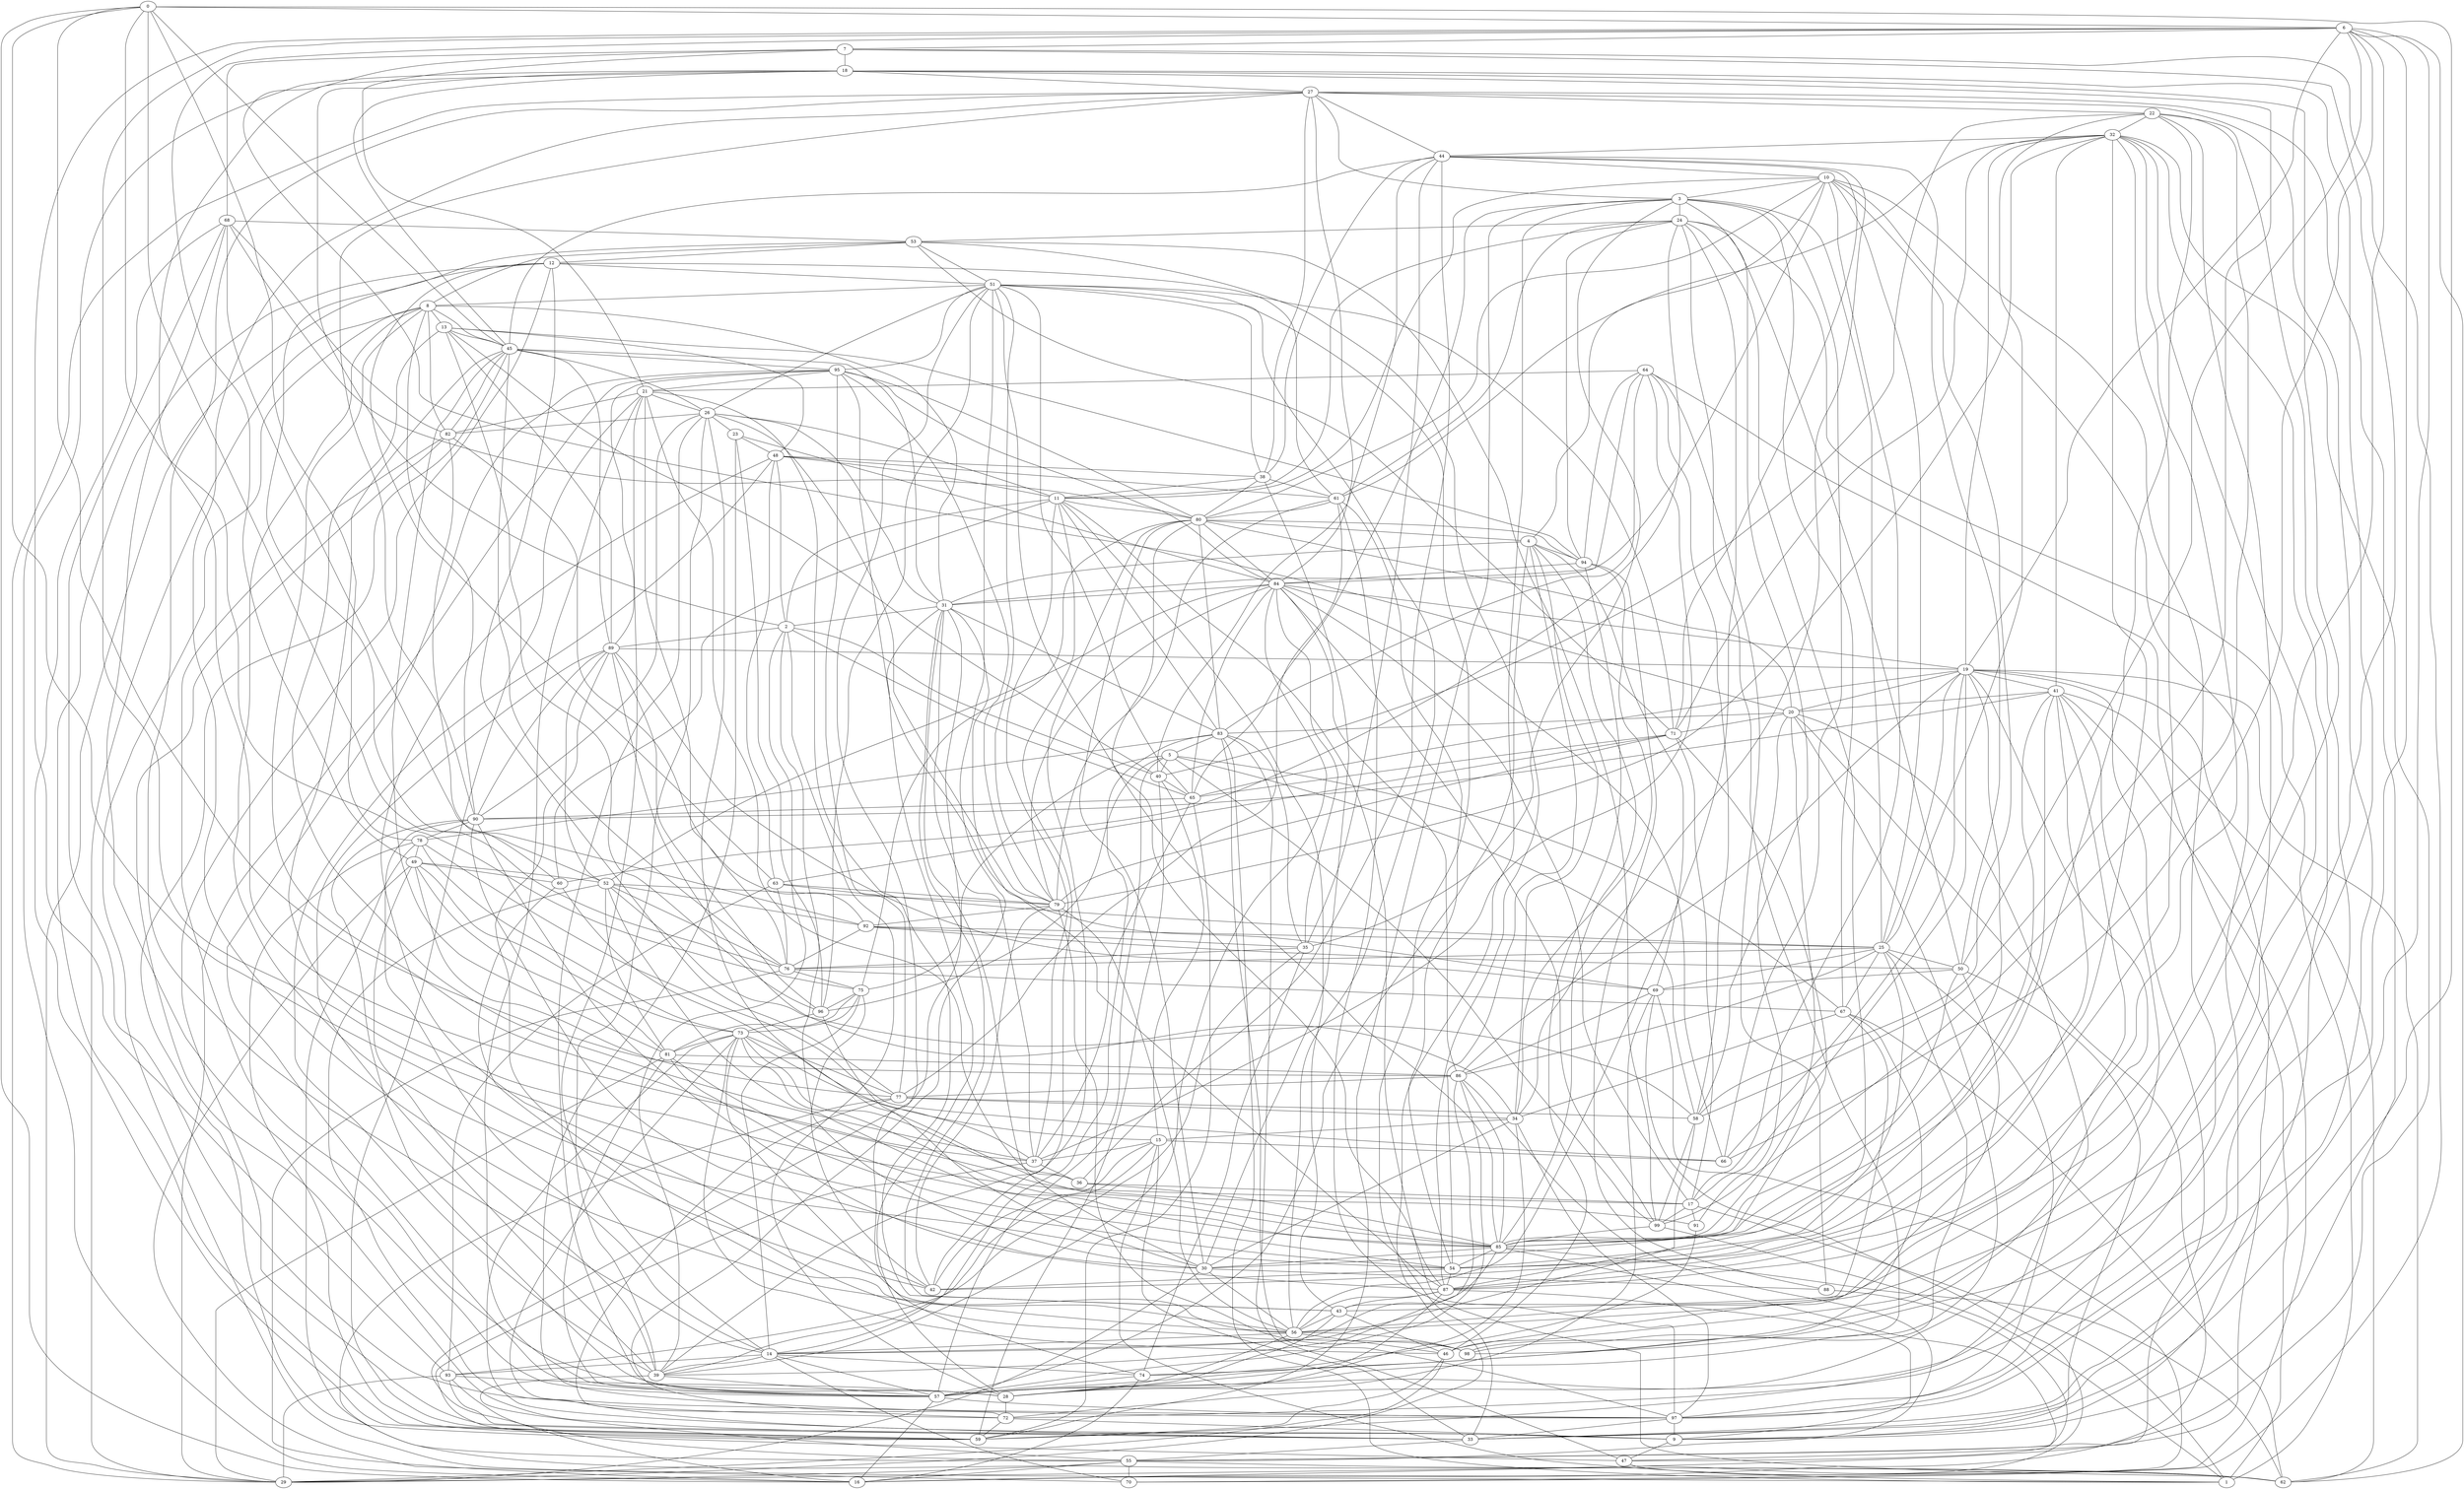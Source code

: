 graph {
0  [Label = "0 (0.00)"]
1  [Label = "1 (0.00)"]
2  [Label = "2 (0.00)"]
3  [Label = "3 (0.00)"]
4  [Label = "4 (0.00)"]
5  [Label = "5 (0.00)"]
6  [Label = "6 (0.00)"]
7  [Label = "7 (0.00)"]
8  [Label = "8 (0.00)"]
9  [Label = "9 (0.00)"]
10  [Label = "10 (0.00)"]
11  [Label = "11 (0.00)"]
12  [Label = "12 (0.00)"]
13  [Label = "13 (0.00)"]
14  [Label = "14 (0.00)"]
15  [Label = "15 (0.00)"]
16  [Label = "16 (0.00)"]
17  [Label = "17 (0.00)"]
18  [Label = "18 (0.00)"]
19  [Label = "19 (0.00)"]
20  [Label = "20 (0.00)"]
21  [Label = "21 (0.00)"]
22  [Label = "22 (0.00)"]
23  [Label = "23 (0.00)"]
24  [Label = "24 (0.00)"]
25  [Label = "25 (0.00)"]
26  [Label = "26 (0.00)"]
27  [Label = "27 (0.00)"]
28  [Label = "28 (0.00)"]
29  [Label = "29 (0.00)"]
30  [Label = "30 (0.00)"]
31  [Label = "31 (0.00)"]
32  [Label = "32 (0.00)"]
33  [Label = "33 (0.00)"]
34  [Label = "34 (0.00)"]
35  [Label = "35 (0.00)"]
36  [Label = "36 (0.00)"]
37  [Label = "37 (0.00)"]
38  [Label = "38 (0.00)"]
39  [Label = "39 (0.00)"]
40  [Label = "40 (0.00)"]
41  [Label = "41 (0.00)"]
42  [Label = "42 (0.00)"]
43  [Label = "43 (0.00)"]
44  [Label = "44 (0.00)"]
45  [Label = "45 (0.00)"]
46  [Label = "46 (0.00)"]
47  [Label = "47 (0.00)"]
48  [Label = "48 (0.00)"]
49  [Label = "49 (0.00)"]
50  [Label = "50 (0.00)"]
51  [Label = "51 (0.00)"]
52  [Label = "52 (0.00)"]
53  [Label = "53 (0.00)"]
54  [Label = "54 (0.00)"]
55  [Label = "55 (0.00)"]
56  [Label = "56 (0.00)"]
57  [Label = "57 (0.00)"]
58  [Label = "58 (0.00)"]
59  [Label = "59 (0.00)"]
60  [Label = "60 (0.00)"]
61  [Label = "61 (0.00)"]
62  [Label = "62 (0.00)"]
63  [Label = "63 (0.00)"]
64  [Label = "64 (0.00)"]
65  [Label = "65 (0.00)"]
66  [Label = "66 (0.00)"]
67  [Label = "67 (0.00)"]
68  [Label = "68 (0.00)"]
69  [Label = "69 (0.00)"]
70  [Label = "70 (0.00)"]
71  [Label = "71 (0.00)"]
72  [Label = "72 (0.00)"]
73  [Label = "73 (0.00)"]
74  [Label = "74 (0.00)"]
75  [Label = "75 (0.00)"]
76  [Label = "76 (0.00)"]
77  [Label = "77 (0.00)"]
78  [Label = "78 (0.00)"]
79  [Label = "79 (0.00)"]
80  [Label = "80 (0.00)"]
81  [Label = "81 (0.00)"]
82  [Label = "82 (0.00)"]
83  [Label = "83 (0.00)"]
84  [Label = "84 (0.00)"]
85  [Label = "85 (0.00)"]
86  [Label = "86 (0.00)"]
87  [Label = "87 (0.00)"]
88  [Label = "88 (0.00)"]
89  [Label = "89 (0.00)"]
90  [Label = "90 (0.00)"]
91  [Label = "91 (0.00)"]
92  [Label = "92 (0.00)"]
93  [Label = "93 (0.00)"]
94  [Label = "94 (0.00)"]
95  [Label = "95 (0.00)"]
96  [Label = "96 (0.00)"]
97  [Label = "97 (0.00)"]
98  [Label = "98 (0.00)"]
99  [Label = "99 (0.00)"]

64--84  [Label = "0.04"]
67--34  [Label = "0.15"]
30--34  [Label = "0.60"]
33--15  [Label = "0.20"]
63--76  [Label = "0.95"]
64--58  [Label = "0.65"]
57--16  [Label = "0.12"]
73--49  [Label = "0.87"]
58--52  [Label = "0.48"]
5--67  [Label = "0.14"]
79--32  [Label = "0.61"]
83--80  [Label = "0.43"]
85--19  [Label = "1.00"]
21--82  [Label = "0.92"]
62--41  [Label = "0.86"]
44--35  [Label = "0.96"]
27--22  [Label = "0.75"]
71--30  [Label = "0.16"]
5--99  [Label = "0.35"]
43--21  [Label = "0.35"]
69--16  [Label = "0.77"]
25--19  [Label = "0.75"]
53--99  [Label = "0.24"]
27--84  [Label = "0.85"]
93--28  [Label = "0.66"]
12--59  [Label = "0.75"]
78--73  [Label = "0.87"]
62--6  [Label = "0.83"]
90--78  [Label = "0.04"]
61--62  [Label = "0.48"]
93--16  [Label = "0.56"]
10--31  [Label = "0.33"]
78--83  [Label = "0.91"]
71--51  [Label = "0.25"]
53--12  [Label = "0.85"]
65--90  [Label = "0.31"]
15--37  [Label = "0.81"]
69--28  [Label = "0.42"]
66--6  [Label = "0.47"]
99--84  [Label = "0.91"]
75--96  [Label = "0.89"]
4--31  [Label = "0.14"]
18--43  [Label = "0.42"]
31--45  [Label = "0.02"]
79--51  [Label = "0.85"]
38--44  [Label = "0.19"]
46--29  [Label = "0.01"]
67--25  [Label = "0.67"]
16--41  [Label = "0.01"]
73--77  [Label = "0.42"]
44--50  [Label = "0.54"]
35--3  [Label = "0.34"]
0--78  [Label = "0.08"]
45--76  [Label = "0.16"]
54--4  [Label = "0.96"]
92--35  [Label = "0.40"]
11--48  [Label = "0.37"]
83--5  [Label = "0.84"]
87--41  [Label = "0.52"]
9--32  [Label = "0.20"]
97--11  [Label = "0.20"]
42--75  [Label = "0.69"]
32--47  [Label = "0.41"]
17--91  [Label = "0.27"]
86--39  [Label = "0.96"]
95--29  [Label = "0.90"]
68--92  [Label = "0.70"]
85--47  [Label = "0.50"]
35--93  [Label = "0.19"]
44--27  [Label = "0.33"]
85--52  [Label = "0.65"]
49--81  [Label = "0.93"]
97--25  [Label = "0.24"]
25--76  [Label = "0.60"]
61--48  [Label = "0.03"]
14--75  [Label = "0.96"]
42--8  [Label = "0.98"]
60--11  [Label = "0.93"]
56--14  [Label = "0.87"]
87--32  [Label = "0.19"]
30--31  [Label = "0.38"]
28--2  [Label = "0.82"]
31--55  [Label = "0.56"]
24--56  [Label = "0.54"]
26--79  [Label = "0.93"]
59--20  [Label = "0.32"]
3--29  [Label = "0.63"]
93--29  [Label = "0.94"]
33--12  [Label = "0.32"]
55--29  [Label = "0.02"]
15--40  [Label = "0.97"]
61--54  [Label = "0.51"]
65--59  [Label = "0.56"]
12--63  [Label = "0.27"]
14--93  [Label = "0.45"]
28--90  [Label = "0.09"]
68--57  [Label = "0.46"]
7--56  [Label = "0.23"]
51--95  [Label = "0.43"]
95--80  [Label = "0.25"]
68--82  [Label = "0.44"]
47--1  [Label = "0.39"]
37--31  [Label = "0.81"]
4--10  [Label = "0.74"]
48--13  [Label = "0.16"]
80--20  [Label = "0.07"]
96--23  [Label = "0.58"]
45--89  [Label = "0.23"]
54--6  [Label = "0.40"]
34--15  [Label = "0.22"]
52--92  [Label = "0.13"]
19--32  [Label = "0.76"]
28--72  [Label = "0.74"]
56--46  [Label = "0.33"]
45--0  [Label = "0.46"]
15--62  [Label = "0.95"]
65--2  [Label = "0.09"]
97--33  [Label = "0.52"]
46--94  [Label = "0.36"]
64--83  [Label = "0.24"]
6--7  [Label = "0.23"]
55--16  [Label = "0.81"]
72--51  [Label = "0.21"]
34--28  [Label = "0.50"]
50--46  [Label = "0.50"]
38--30  [Label = "0.84"]
71--32  [Label = "0.24"]
87--28  [Label = "0.11"]
56--51  [Label = "0.88"]
37--36  [Label = "0.77"]
21--36  [Label = "0.97"]
71--53  [Label = "0.81"]
84--95  [Label = "0.50"]
43--46  [Label = "0.67"]
24--57  [Label = "0.15"]
30--96  [Label = "0.11"]
87--6  [Label = "0.90"]
25--10  [Label = "0.45"]
54--32  [Label = "0.11"]
27--97  [Label = "0.13"]
96--89  [Label = "0.02"]
19--41  [Label = "0.19"]
4--57  [Label = "0.09"]
71--17  [Label = "0.85"]
0--6  [Label = "0.87"]
17--19  [Label = "0.26"]
63--48  [Label = "0.37"]
5--40  [Label = "0.11"]
5--57  [Label = "0.06"]
33--0  [Label = "0.99"]
61--80  [Label = "0.06"]
45--44  [Label = "0.76"]
38--80  [Label = "0.86"]
90--8  [Label = "0.41"]
73--46  [Label = "0.45"]
57--26  [Label = "0.98"]
50--85  [Label = "0.03"]
51--85  [Label = "0.06"]
42--48  [Label = "0.32"]
31--2  [Label = "0.88"]
90--30  [Label = "0.25"]
11--80  [Label = "0.48"]
68--53  [Label = "0.86"]
33--6  [Label = "0.52"]
68--80  [Label = "0.05"]
56--73  [Label = "0.74"]
42--79  [Label = "0.94"]
27--38  [Label = "0.37"]
72--77  [Label = "0.52"]
87--43  [Label = "0.03"]
19--55  [Label = "0.49"]
67--62  [Label = "0.78"]
58--14  [Label = "0.13"]
84--39  [Label = "0.75"]
43--56  [Label = "0.23"]
98--89  [Label = "0.85"]
13--45  [Label = "0.38"]
66--19  [Label = "0.37"]
12--77  [Label = "0.47"]
84--31  [Label = "0.89"]
95--21  [Label = "0.25"]
82--92  [Label = "0.23"]
96--73  [Label = "0.00"]
80--87  [Label = "0.29"]
21--26  [Label = "0.61"]
39--26  [Label = "0.82"]
26--82  [Label = "0.85"]
80--84  [Label = "0.89"]
74--57  [Label = "0.85"]
30--29  [Label = "0.08"]
39--89  [Label = "0.01"]
45--91  [Label = "0.18"]
31--26  [Label = "0.32"]
33--51  [Label = "0.32"]
97--34  [Label = "0.65"]
33--10  [Label = "0.91"]
62--19  [Label = "0.27"]
87--9  [Label = "0.76"]
41--90  [Label = "0.92"]
86--57  [Label = "0.15"]
60--56  [Label = "0.68"]
7--18  [Label = "0.94"]
26--23  [Label = "0.95"]
76--52  [Label = "0.56"]
8--53  [Label = "0.15"]
51--8  [Label = "0.08"]
85--86  [Label = "0.50"]
76--67  [Label = "0.05"]
39--57  [Label = "0.28"]
57--97  [Label = "0.60"]
51--96  [Label = "0.17"]
63--79  [Label = "0.30"]
76--75  [Label = "0.57"]
92--25  [Label = "0.29"]
24--87  [Label = "0.47"]
64--88  [Label = "0.68"]
64--94  [Label = "0.86"]
3--24  [Label = "0.79"]
6--93  [Label = "0.33"]
94--80  [Label = "0.95"]
88--94  [Label = "0.25"]
24--94  [Label = "0.55"]
77--34  [Label = "0.61"]
87--56  [Label = "0.54"]
74--25  [Label = "0.80"]
8--13  [Label = "0.74"]
71--65  [Label = "0.11"]
56--27  [Label = "0.32"]
20--83  [Label = "0.59"]
39--48  [Label = "0.12"]
38--61  [Label = "0.16"]
10--11  [Label = "0.51"]
2--39  [Label = "0.29"]
50--92  [Label = "0.01"]
9--47  [Label = "0.15"]
8--17  [Label = "0.68"]
85--62  [Label = "0.36"]
55--62  [Label = "0.18"]
18--98  [Label = "0.07"]
45--26  [Label = "0.78"]
11--24  [Label = "0.47"]
89--52  [Label = "0.80"]
38--51  [Label = "0.01"]
41--54  [Label = "0.98"]
89--95  [Label = "0.68"]
52--84  [Label = "0.90"]
69--25  [Label = "0.07"]
49--52  [Label = "0.17"]
99--22  [Label = "0.96"]
2--89  [Label = "0.34"]
37--13  [Label = "0.91"]
72--32  [Label = "0.09"]
11--26  [Label = "0.89"]
81--52  [Label = "0.05"]
20--19  [Label = "0.19"]
44--40  [Label = "0.76"]
13--94  [Label = "0.39"]
84--86  [Label = "0.70"]
50--24  [Label = "0.87"]
30--2  [Label = "0.33"]
81--54  [Label = "0.31"]
41--20  [Label = "0.20"]
21--57  [Label = "0.53"]
22--57  [Label = "0.53"]
80--10  [Label = "0.73"]
59--78  [Label = "0.43"]
3--65  [Label = "0.58"]
86--25  [Label = "0.14"]
77--49  [Label = "0.80"]
20--71  [Label = "0.10"]
82--60  [Label = "0.33"]
18--58  [Label = "0.76"]
67--98  [Label = "0.99"]
4--34  [Label = "0.94"]
42--32  [Label = "0.79"]
83--97  [Label = "0.40"]
94--84  [Label = "0.73"]
7--70  [Label = "0.75"]
70--14  [Label = "0.11"]
54--87  [Label = "0.01"]
75--73  [Label = "0.17"]
75--0  [Label = "0.18"]
19--98  [Label = "0.69"]
53--87  [Label = "0.05"]
43--28  [Label = "0.49"]
23--84  [Label = "0.53"]
17--10  [Label = "0.96"]
83--31  [Label = "0.51"]
39--49  [Label = "0.37"]
72--9  [Label = "0.17"]
2--48  [Label = "0.20"]
77--58  [Label = "0.10"]
76--16  [Label = "0.59"]
37--11  [Label = "0.92"]
85--20  [Label = "0.16"]
18--27  [Label = "0.20"]
39--55  [Label = "0.95"]
45--81  [Label = "0.75"]
81--75  [Label = "0.96"]
5--96  [Label = "0.28"]
6--49  [Label = "0.59"]
71--79  [Label = "0.05"]
80--30  [Label = "0.48"]
14--39  [Label = "0.70"]
36--44  [Label = "0.65"]
61--24  [Label = "0.83"]
72--52  [Label = "0.44"]
75--80  [Label = "0.30"]
14--21  [Label = "0.29"]
64--1  [Label = "0.34"]
83--47  [Label = "0.88"]
99--85  [Label = "0.30"]
50--69  [Label = "0.83"]
61--79  [Label = "0.57"]
89--19  [Label = "0.08"]
74--16  [Label = "0.62"]
85--30  [Label = "0.81"]
54--42  [Label = "0.40"]
19--86  [Label = "0.67"]
74--51  [Label = "0.56"]
91--20  [Label = "0.01"]
7--68  [Label = "0.01"]
84--79  [Label = "0.29"]
35--74  [Label = "0.42"]
97--22  [Label = "0.34"]
38--11  [Label = "0.11"]
53--52  [Label = "0.13"]
15--66  [Label = "0.17"]
71--44  [Label = "0.55"]
41--32  [Label = "0.53"]
11--43  [Label = "0.67"]
79--56  [Label = "0.28"]
3--59  [Label = "0.02"]
91--74  [Label = "0.79"]
81--85  [Label = "0.95"]
1--8  [Label = "0.60"]
68--59  [Label = "0.39"]
0--54  [Label = "0.71"]
84--65  [Label = "0.28"]
97--9  [Label = "0.05"]
14--74  [Label = "0.65"]
34--89  [Label = "0.29"]
61--12  [Label = "0.85"]
29--12  [Label = "0.37"]
15--39  [Label = "0.04"]
85--14  [Label = "0.18"]
16--18  [Label = "0.60"]
40--59  [Label = "0.05"]
65--19  [Label = "0.76"]
65--37  [Label = "0.07"]
76--21  [Label = "0.83"]
99--1  [Label = "0.35"]
65--51  [Label = "0.44"]
23--97  [Label = "0.35"]
37--18  [Label = "0.20"]
32--44  [Label = "0.56"]
35--76  [Label = "0.53"]
85--73  [Label = "0.12"]
57--95  [Label = "0.63"]
81--29  [Label = "0.50"]
45--8  [Label = "0.17"]
82--8  [Label = "0.98"]
36--17  [Label = "0.73"]
1--83  [Label = "0.15"]
31--28  [Label = "0.54"]
50--9  [Label = "0.51"]
7--21  [Label = "0.92"]
57--81  [Label = "0.23"]
30--56  [Label = "0.95"]
25--50  [Label = "0.10"]
22--85  [Label = "0.08"]
3--67  [Label = "0.32"]
85--36  [Label = "0.35"]
78--49  [Label = "0.11"]
4--94  [Label = "0.10"]
67--43  [Label = "0.52"]
46--59  [Label = "0.32"]
60--37  [Label = "0.23"]
76--92  [Label = "0.86"]
42--11  [Label = "0.99"]
79--98  [Label = "0.77"]
33--55  [Label = "0.16"]
6--72  [Label = "0.89"]
35--83  [Label = "0.58"]
71--63  [Label = "0.02"]
90--14  [Label = "0.80"]
86--0  [Label = "0.09"]
90--27  [Label = "0.62"]
45--82  [Label = "0.91"]
17--99  [Label = "0.20"]
2--18  [Label = "0.36"]
12--51  [Label = "0.92"]
49--70  [Label = "0.02"]
3--58  [Label = "0.66"]
55--78  [Label = "0.86"]
6--19  [Label = "0.26"]
20--7  [Label = "0.77"]
0--16  [Label = "0.18"]
64--21  [Label = "0.32"]
63--25  [Label = "0.72"]
84--66  [Label = "0.28"]
93--33  [Label = "0.64"]
56--98  [Label = "0.40"]
80--4  [Label = "0.08"]
97--10  [Label = "0.17"]
69--70  [Label = "0.24"]
49--60  [Label = "0.69"]
85--54  [Label = "0.65"]
47--45  [Label = "0.12"]
59--21  [Label = "0.65"]
3--25  [Label = "0.84"]
86--77  [Label = "0.78"]
31--87  [Label = "0.29"]
61--32  [Label = "0.11"]
95--69  [Label = "0.90"]
77--95  [Label = "0.99"]
39--80  [Label = "0.97"]
56--28  [Label = "0.50"]
76--0  [Label = "0.42"]
96--13  [Label = "0.32"]
8--29  [Label = "0.50"]
87--90  [Label = "0.66"]
48--38  [Label = "0.03"]
57--20  [Label = "0.66"]
15--73  [Label = "0.80"]
4--85  [Label = "0.89"]
64--37  [Label = "0.73"]
62--77  [Label = "0.80"]
14--27  [Label = "0.47"]
30--88  [Label = "0.79"]
43--31  [Label = "0.97"]
37--59  [Label = "0.58"]
34--44  [Label = "0.03"]
58--99  [Label = "0.16"]
95--79  [Label = "0.70"]
33--73  [Label = "0.26"]
51--26  [Label = "0.12"]
52--79  [Label = "0.12"]
73--81  [Label = "0.58"]
86--55  [Label = "0.01"]
17--84  [Label = "0.75"]
56--41  [Label = "0.84"]
10--3  [Label = "0.31"]
89--69  [Label = "0.73"]
22--32  [Label = "0.64"]
23--48  [Label = "0.83"]
29--27  [Label = "0.82"]
40--65  [Label = "0.37"]
82--28  [Label = "0.98"]
81--86  [Label = "0.64"]
45--95  [Label = "0.75"]
55--70  [Label = "0.41"]
19--84  [Label = "0.95"]
45--18  [Label = "0.96"]
40--13  [Label = "0.14"]
36--73  [Label = "0.68"]
10--58  [Label = "0.84"]
41--46  [Label = "0.16"]
26--85  [Label = "0.03"]
82--9  [Label = "0.49"]
57--14  [Label = "0.26"]
3--27  [Label = "0.17"]
5--75  [Label = "0.13"]
44--10  [Label = "0.29"]
25--22  [Label = "0.92"]
63--93  [Label = "0.06"]
13--89  [Label = "0.24"]
24--60  [Label = "0.95"]
72--59  [Label = "0.60"]
1--24  [Label = "0.74"]
58--5  [Label = "0.47"]
24--53  [Label = "0.22"]
41--85  [Label = "0.14"]
9--27  [Label = "0.13"]
88--55  [Label = "0.41"]
69--86  [Label = "0.78"]
2--40  [Label = "0.05"]
20--16  [Label = "0.25"]
79--92  [Label = "0.92"]
15--42  [Label = "0.36"]
31--8  [Label = "0.66"]
69--4  [Label = "0.69"]
61--77  [Label = "0.80"]
68--97  [Label = "0.73"]
83--11  [Label = "0.03"]
66--3  [Label = "0.43"]
29--19  [Label = "0.00"]
17--1  [Label = "0.31"]
90--89  [Label = "0.25"]
66--78  [Label = "0.63"]
50--6  [Label = "0.44"]
22--40  [Label = "0.88"]
53--51  [Label = "0.93"]
25--54  [Label = "0.79"]
34--94  [Label = "0.89"]
90--26  [Label = "0.83"]
9--73  [Label = "0.11"]
83--14  [Label = "0.93"]
2--11  [Label = "0.79"]
35--84  [Label = "0.31"]
}
